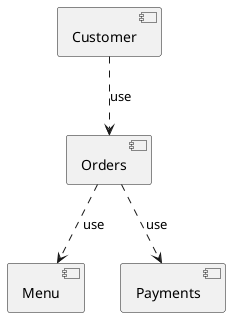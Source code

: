 @startuml "Order Taking"

[Orders] ..> [Menu] : use
[Orders] ..> [Payments] : use
[Customer] ..> [Orders] : use

@enduml